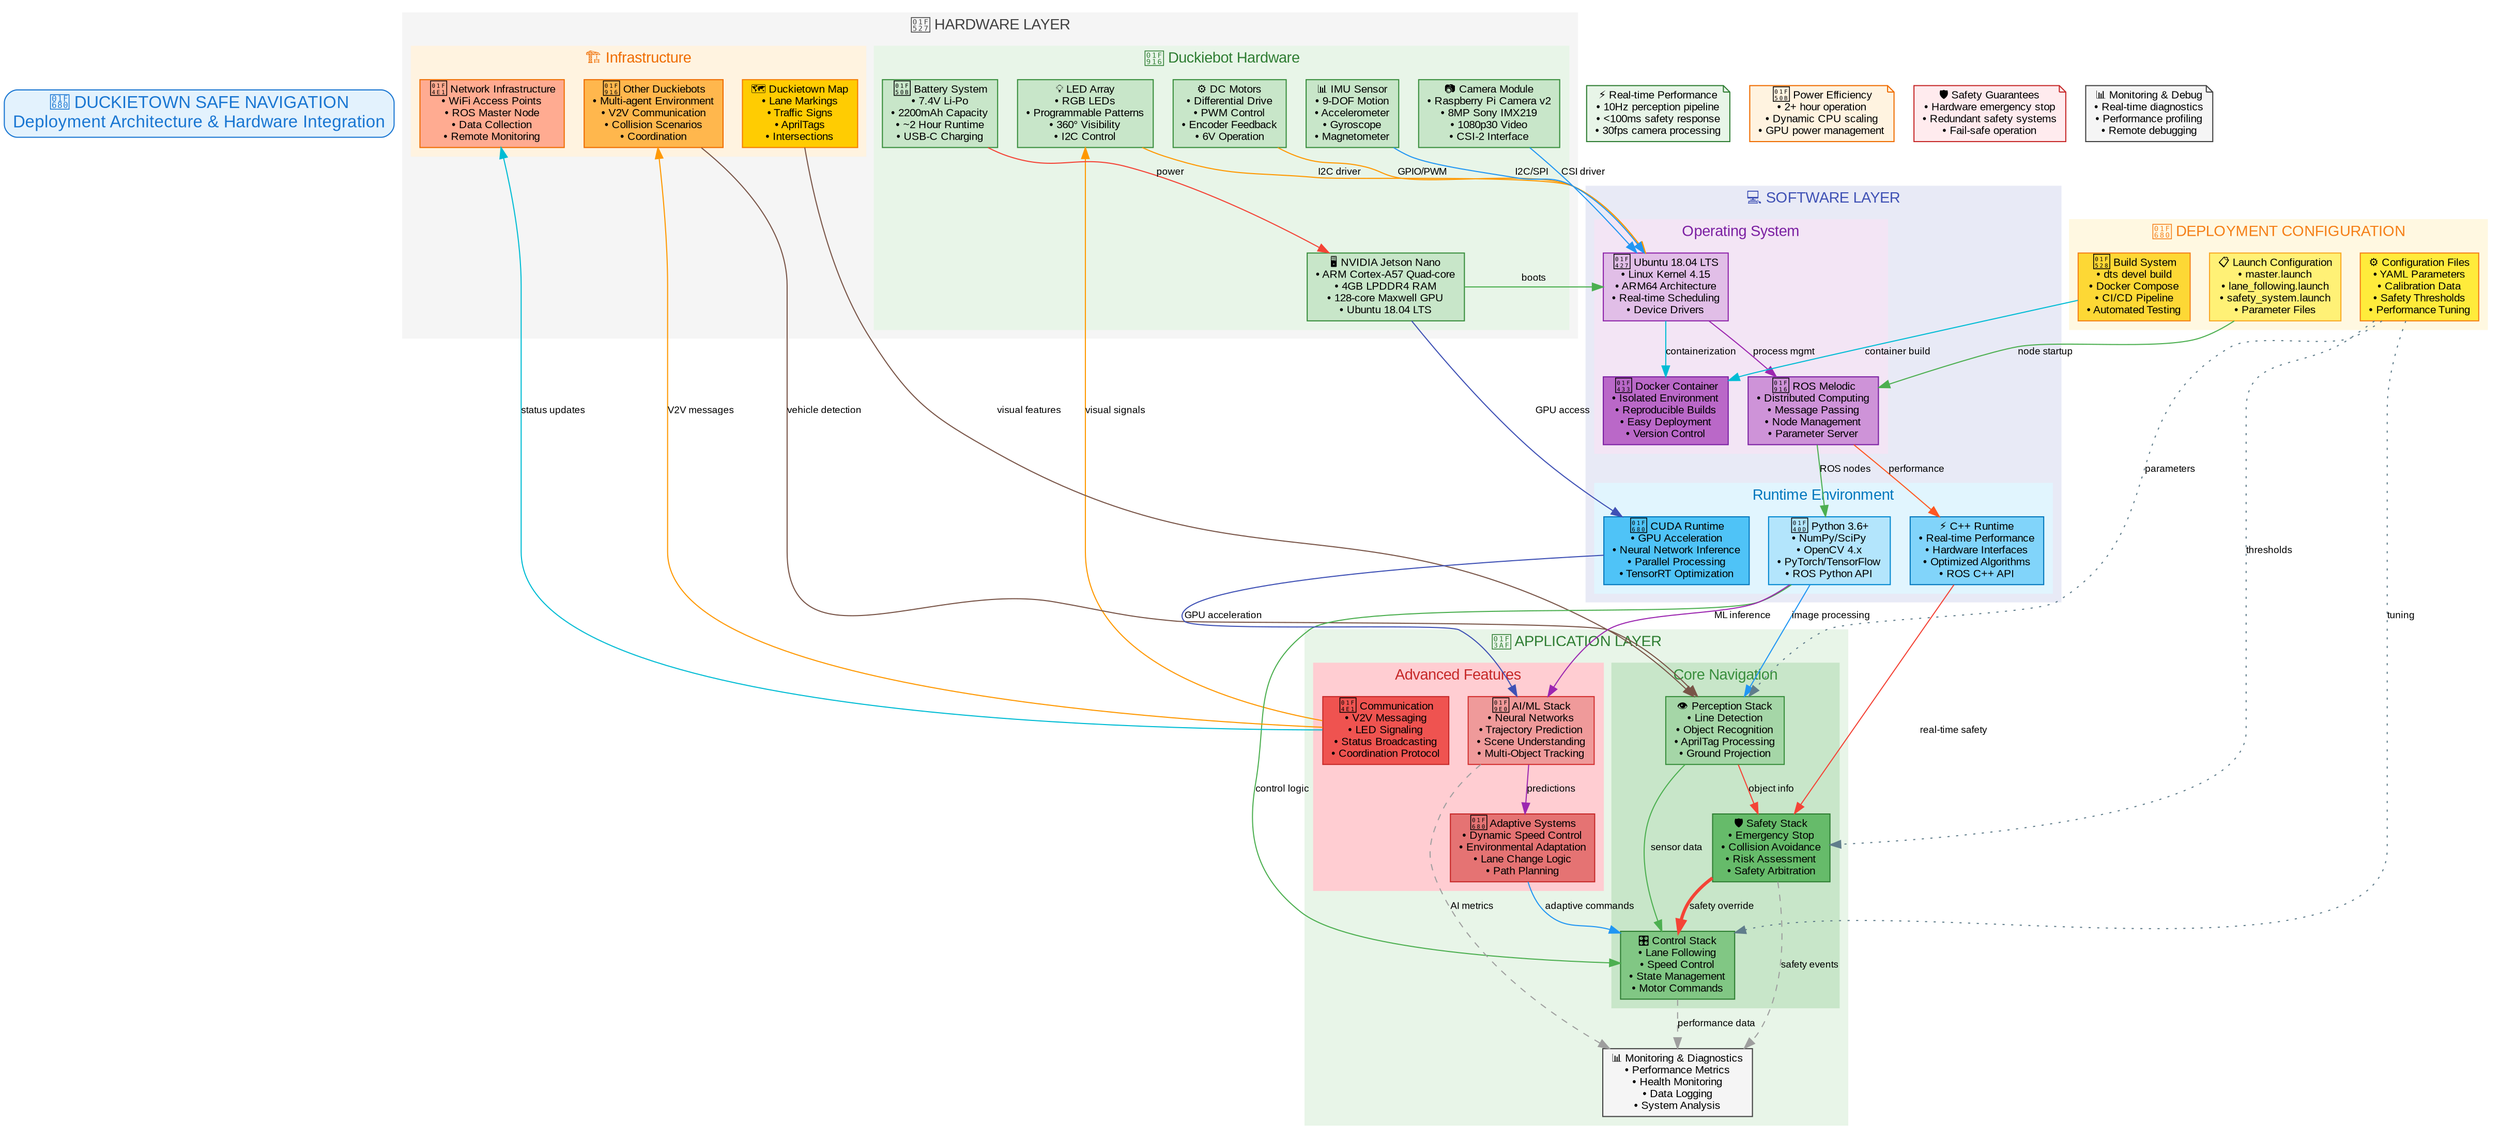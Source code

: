 // Duckietown Safe Navigation - Deployment Architecture
// Real-world System Deployment and Hardware Integration
// Render with: dot -Tpng deployment_architecture.dot -o deployment_architecture.png

digraph DeploymentArchitecture {
    rankdir=TB;
    splines=true;
    overlap=false;
    fontname="Arial";
    fontsize=12;
    
    node [fontname="Arial", fontsize=10, style=filled];
    edge [fontname="Arial", fontsize=9];
    
    // Title
    title [label="🚀 DUCKIETOWN SAFE NAVIGATION\nDeployment Architecture & Hardware Integration", 
           shape=box, style="filled,rounded", fillcolor="#e3f2fd", color="#1976d2", fontsize=16, fontcolor="#1976d2"];
    
    // ========== HARDWARE LAYER ==========
    subgraph cluster_hardware {
        label="🔧 HARDWARE LAYER";
        style=filled;
        color="#f5f5f5";
        fontcolor="#424242";
        fontsize=14;
        
        subgraph cluster_duckiebot {
            label="🤖 Duckiebot Hardware";
            style=filled;
            color="#e8f5e8";
            fontcolor="#2e7d32";
            
            jetson [label="🖥️ NVIDIA Jetson Nano\n• ARM Cortex-A57 Quad-core\n• 4GB LPDDR4 RAM\n• 128-core Maxwell GPU\n• Ubuntu 18.04 LTS", 
                   shape=box, fillcolor="#c8e6c9", color="#388e3c"];
            
            camera_hw [label="📷 Camera Module\n• Raspberry Pi Camera v2\n• 8MP Sony IMX219\n• 1080p30 Video\n• CSI-2 Interface", 
                      shape=box, fillcolor="#c8e6c9", color="#388e3c"];
            
            motors [label="⚙️ DC Motors\n• Differential Drive\n• PWM Control\n• Encoder Feedback\n• 6V Operation", 
                   shape=box, fillcolor="#c8e6c9", color="#388e3c"];
            
            leds [label="💡 LED Array\n• RGB LEDs\n• Programmable Patterns\n• 360° Visibility\n• I2C Control", 
                 shape=box, fillcolor="#c8e6c9", color="#388e3c"];
            
            imu_hw [label="📊 IMU Sensor\n• 9-DOF Motion\n• Accelerometer\n• Gyroscope\n• Magnetometer", 
                   shape=box, fillcolor="#c8e6c9", color="#388e3c"];
            
            battery [label="🔋 Battery System\n• 7.4V Li-Po\n• 2200mAh Capacity\n• ~2 Hour Runtime\n• USB-C Charging", 
                    shape=box, fillcolor="#c8e6c9", color="#388e3c"];
        }
        
        subgraph cluster_infrastructure {
            label="🏗️ Infrastructure";
            style=filled;
            color="#fff3e0";
            fontcolor="#ef6c00";
            
            duckietown_map [label="🗺️ Duckietown Map\n• Lane Markings\n• Traffic Signs\n• AprilTags\n• Intersections", 
                           shape=box, fillcolor="#ffcc02", color="#f57c00"];
            
            other_duckiebots [label="🤖 Other Duckiebots\n• Multi-agent Environment\n• V2V Communication\n• Collision Scenarios\n• Coordination", 
                             shape=box, fillcolor="#ffb74d", color="#ef6c00"];
            
            network_infra [label="📡 Network Infrastructure\n• WiFi Access Points\n• ROS Master Node\n• Data Collection\n• Remote Monitoring", 
                          shape=box, fillcolor="#ffab91", color="#ef6c00"];
        }
    }
    
    // ========== SOFTWARE LAYER ==========
    subgraph cluster_software {
        label="💻 SOFTWARE LAYER";
        style=filled;
        color="#e8eaf6";
        fontcolor="#3f51b5";
        fontsize=14;
        
        subgraph cluster_os {
            label="Operating System";
            style=filled;
            color="#f3e5f5";
            fontcolor="#7b1fa2";
            
            ubuntu [label="🐧 Ubuntu 18.04 LTS\n• Linux Kernel 4.15\n• ARM64 Architecture\n• Real-time Scheduling\n• Device Drivers", 
                   shape=box, fillcolor="#e1bee7", color="#8e24aa"];
            
            ros [label="🤖 ROS Melodic\n• Distributed Computing\n• Message Passing\n• Node Management\n• Parameter Server", 
                shape=box, fillcolor="#ce93d8", color="#7b1fa2"];
            
            docker [label="🐳 Docker Container\n• Isolated Environment\n• Reproducible Builds\n• Easy Deployment\n• Version Control", 
                   shape=box, fillcolor="#ba68c8", color="#7b1fa2"];
        }
        
        subgraph cluster_runtime {
            label="Runtime Environment";
            style=filled;
            color="#e1f5fe";
            fontcolor="#0277bd";
            
            python [label="🐍 Python 3.6+\n• NumPy/SciPy\n• OpenCV 4.x\n• PyTorch/TensorFlow\n• ROS Python API", 
                   shape=box, fillcolor="#b3e5fc", color="#0288d1"];
            
            cpp [label="⚡ C++ Runtime\n• Real-time Performance\n• Hardware Interfaces\n• Optimized Algorithms\n• ROS C++ API", 
                shape=box, fillcolor="#81d4fa", color="#0277bd"];
            
            cuda [label="🚀 CUDA Runtime\n• GPU Acceleration\n• Neural Network Inference\n• Parallel Processing\n• TensorRT Optimization", 
                 shape=box, fillcolor="#4fc3f7", color="#0277bd"];
        }
    }
    
    // ========== APPLICATION LAYER ==========
    subgraph cluster_application {
        label="🎯 APPLICATION LAYER";
        style=filled;
        color="#e8f5e8";
        fontcolor="#2e7d32";
        fontsize=14;
        
        subgraph cluster_core_apps {
            label="Core Navigation";
            style=filled;
            color="#c8e6c9";
            fontcolor="#388e3c";
            
            perception_stack [label="👁️ Perception Stack\n• Line Detection\n• Object Recognition\n• AprilTag Processing\n• Ground Projection", 
                             shape=box, fillcolor="#a5d6a7", color="#388e3c"];
            
            control_stack [label="🎛️ Control Stack\n• Lane Following\n• Speed Control\n• State Management\n• Motor Commands", 
                          shape=box, fillcolor="#81c784", color="#2e7d32"];
            
            safety_stack [label="🛡️ Safety Stack\n• Emergency Stop\n• Collision Avoidance\n• Risk Assessment\n• Safety Arbitration", 
                         shape=box, fillcolor="#66bb6a", color="#2e7d32"];
        }
        
        subgraph cluster_advanced_apps {
            label="Advanced Features";
            style=filled;
            color="#ffcdd2";
            fontcolor="#c62828";
            
            ai_stack [label="🧠 AI/ML Stack\n• Neural Networks\n• Trajectory Prediction\n• Scene Understanding\n• Multi-Object Tracking", 
                     shape=box, fillcolor="#ef9a9a", color="#d32f2f"];
            
            adaptive_stack [label="🚀 Adaptive Systems\n• Dynamic Speed Control\n• Environmental Adaptation\n• Lane Change Logic\n• Path Planning", 
                           shape=box, fillcolor="#e57373", color="#c62828"];
            
            communication_stack [label="📡 Communication\n• V2V Messaging\n• LED Signaling\n• Status Broadcasting\n• Coordination Protocol", 
                                shape=box, fillcolor="#ef5350", color="#c62828"];
        }
        
        monitoring_stack [label="📊 Monitoring & Diagnostics\n• Performance Metrics\n• Health Monitoring\n• Data Logging\n• System Analysis", 
                         shape=box, fillcolor="#f5f5f5", color="#424242"];
    }
    
    // ========== DEPLOYMENT CONFIGURATION ==========
    subgraph cluster_deployment {
        label="🚀 DEPLOYMENT CONFIGURATION";
        style=filled;
        color="#fff8e1";
        fontcolor="#f57f17";
        fontsize=14;
        
        launch_files [label="📋 Launch Configuration\n• master.launch\n• lane_following.launch\n• safety_system.launch\n• Parameter Files", 
                     shape=box, fillcolor="#fff176", color="#f9a825"];
        
        config_files [label="⚙️ Configuration Files\n• YAML Parameters\n• Calibration Data\n• Safety Thresholds\n• Performance Tuning", 
                     shape=box, fillcolor="#ffeb3b", color="#f57f17"];
        
        build_system [label="🔨 Build System\n• dts devel build\n• Docker Compose\n• CI/CD Pipeline\n• Automated Testing", 
                     shape=box, fillcolor="#fdd835", color="#f57f17"];
    }
    
    // ========== CONNECTIONS ==========
    
    // Hardware to OS
    jetson -> ubuntu [label="boots", color="#4caf50"];
    camera_hw -> ubuntu [label="CSI driver", color="#2196f3"];
    motors -> ubuntu [label="GPIO/PWM", color="#ff9800"];
    leds -> ubuntu [label="I2C driver", color="#ff9800"];
    imu_hw -> ubuntu [label="I2C/SPI", color="#2196f3"];
    battery -> jetson [label="power", color="#f44336"];
    
    // OS to Runtime
    ubuntu -> ros [label="process mgmt", color="#9c27b0"];
    ubuntu -> docker [label="containerization", color="#00bcd4"];
    ros -> python [label="ROS nodes", color="#4caf50"];
    ros -> cpp [label="performance", color="#ff5722"];
    jetson -> cuda [label="GPU access", color="#3f51b5"];
    
    // Runtime to Applications
    python -> perception_stack [label="image processing", color="#2196f3"];
    python -> control_stack [label="control logic", color="#4caf50"];
    python -> ai_stack [label="ML inference", color="#9c27b0"];
    cpp -> safety_stack [label="real-time safety", color="#f44336"];
    cuda -> ai_stack [label="GPU acceleration", color="#3f51b5"];
    
    // Application integration
    perception_stack -> control_stack [label="sensor data", color="#4caf50"];
    perception_stack -> safety_stack [label="object info", color="#f44336"];
    ai_stack -> adaptive_stack [label="predictions", color="#9c27b0"];
    safety_stack -> control_stack [label="safety override", color="#f44336", penwidth=3];
    adaptive_stack -> control_stack [label="adaptive commands", color="#2196f3"];
    
    // Monitoring integration
    control_stack -> monitoring_stack [label="performance data", color="#9e9e9e", style=dashed];
    safety_stack -> monitoring_stack [label="safety events", color="#9e9e9e", style=dashed];
    ai_stack -> monitoring_stack [label="AI metrics", color="#9e9e9e", style=dashed];
    
    // Communication
    communication_stack -> other_duckiebots [label="V2V messages", color="#ff9800"];
    communication_stack -> network_infra [label="status updates", color="#00bcd4"];
    leds -> communication_stack [label="visual signals", color="#ff9800", dir=back];
    
    // Deployment
    build_system -> docker [label="container build", color="#00bcd4"];
    launch_files -> ros [label="node startup", color="#4caf50"];
    config_files -> perception_stack [label="parameters", color="#607d8b", style=dotted];
    config_files -> control_stack [label="tuning", color="#607d8b", style=dotted];
    config_files -> safety_stack [label="thresholds", color="#607d8b", style=dotted];
    
    // Environment interaction
    duckietown_map -> perception_stack [label="visual features", color="#795548"];
    other_duckiebots -> perception_stack [label="vehicle detection", color="#795548"];
    
    // ========== PERFORMANCE ANNOTATIONS ==========
    
    perf1 [label="⚡ Real-time Performance\n• 10Hz perception pipeline\n• <100ms safety response\n• 30fps camera processing", 
          shape=note, fillcolor="#e8f5e8", color="#2e7d32", pos="15,10!"];
    
    perf2 [label="🔋 Power Efficiency\n• 2+ hour operation\n• Dynamic CPU scaling\n• GPU power management", 
          shape=note, fillcolor="#fff3e0", color="#ef6c00", pos="15,8!"];
    
    perf3 [label="🛡️ Safety Guarantees\n• Hardware emergency stop\n• Redundant safety systems\n• Fail-safe operation", 
          shape=note, fillcolor="#ffebee", color="#c62828", pos="15,6!"];
    
    perf4 [label="📊 Monitoring & Debug\n• Real-time diagnostics\n• Performance profiling\n• Remote debugging", 
          shape=note, fillcolor="#f5f5f5", color="#424242", pos="15,4!"];
    
    // Position title at top
    title -> jetson [style=invis];
}